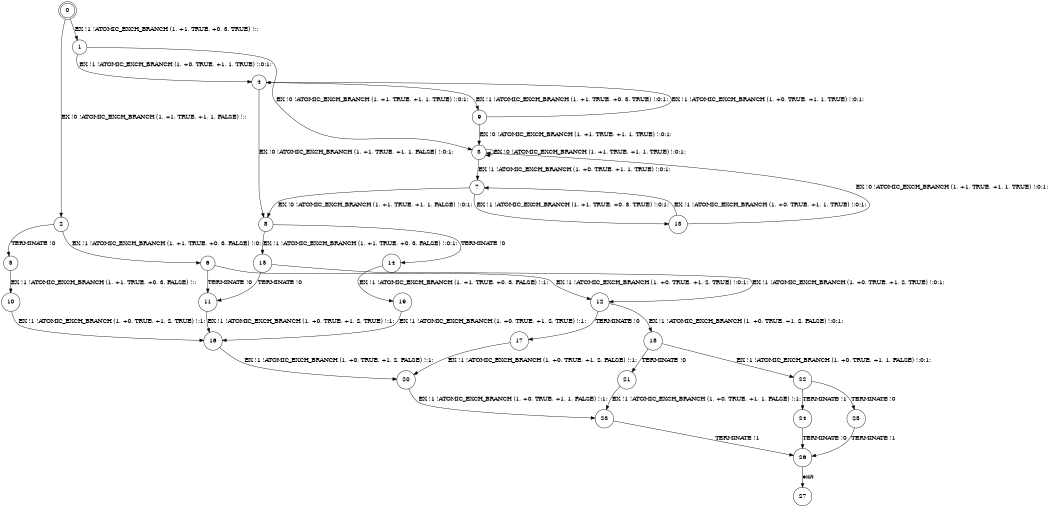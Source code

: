 digraph BCG {
size = "7, 10.5";
center = TRUE;
node [shape = circle];
0 [peripheries = 2];
0 -> 1 [label = "EX !1 !ATOMIC_EXCH_BRANCH (1, +1, TRUE, +0, 3, TRUE) !::"];
0 -> 2 [label = "EX !0 !ATOMIC_EXCH_BRANCH (1, +1, TRUE, +1, 1, FALSE) !::"];
1 -> 3 [label = "EX !0 !ATOMIC_EXCH_BRANCH (1, +1, TRUE, +1, 1, TRUE) !:0:1:"];
1 -> 4 [label = "EX !1 !ATOMIC_EXCH_BRANCH (1, +0, TRUE, +1, 1, TRUE) !:0:1:"];
2 -> 5 [label = "TERMINATE !0"];
2 -> 6 [label = "EX !1 !ATOMIC_EXCH_BRANCH (1, +1, TRUE, +0, 3, FALSE) !:0:"];
3 -> 7 [label = "EX !1 !ATOMIC_EXCH_BRANCH (1, +0, TRUE, +1, 1, TRUE) !:0:1:"];
3 -> 3 [label = "EX !0 !ATOMIC_EXCH_BRANCH (1, +1, TRUE, +1, 1, TRUE) !:0:1:"];
4 -> 8 [label = "EX !0 !ATOMIC_EXCH_BRANCH (1, +1, TRUE, +1, 1, FALSE) !:0:1:"];
4 -> 9 [label = "EX !1 !ATOMIC_EXCH_BRANCH (1, +1, TRUE, +0, 3, TRUE) !:0:1:"];
5 -> 10 [label = "EX !1 !ATOMIC_EXCH_BRANCH (1, +1, TRUE, +0, 3, FALSE) !::"];
6 -> 11 [label = "TERMINATE !0"];
6 -> 12 [label = "EX !1 !ATOMIC_EXCH_BRANCH (1, +0, TRUE, +1, 2, TRUE) !:0:1:"];
7 -> 13 [label = "EX !1 !ATOMIC_EXCH_BRANCH (1, +1, TRUE, +0, 3, TRUE) !:0:1:"];
7 -> 8 [label = "EX !0 !ATOMIC_EXCH_BRANCH (1, +1, TRUE, +1, 1, FALSE) !:0:1:"];
8 -> 14 [label = "TERMINATE !0"];
8 -> 15 [label = "EX !1 !ATOMIC_EXCH_BRANCH (1, +1, TRUE, +0, 3, FALSE) !:0:1:"];
9 -> 3 [label = "EX !0 !ATOMIC_EXCH_BRANCH (1, +1, TRUE, +1, 1, TRUE) !:0:1:"];
9 -> 4 [label = "EX !1 !ATOMIC_EXCH_BRANCH (1, +0, TRUE, +1, 1, TRUE) !:0:1:"];
10 -> 16 [label = "EX !1 !ATOMIC_EXCH_BRANCH (1, +0, TRUE, +1, 2, TRUE) !:1:"];
11 -> 16 [label = "EX !1 !ATOMIC_EXCH_BRANCH (1, +0, TRUE, +1, 2, TRUE) !:1:"];
12 -> 17 [label = "TERMINATE !0"];
12 -> 18 [label = "EX !1 !ATOMIC_EXCH_BRANCH (1, +0, TRUE, +1, 2, FALSE) !:0:1:"];
13 -> 7 [label = "EX !1 !ATOMIC_EXCH_BRANCH (1, +0, TRUE, +1, 1, TRUE) !:0:1:"];
13 -> 3 [label = "EX !0 !ATOMIC_EXCH_BRANCH (1, +1, TRUE, +1, 1, TRUE) !:0:1:"];
14 -> 19 [label = "EX !1 !ATOMIC_EXCH_BRANCH (1, +1, TRUE, +0, 3, FALSE) !:1:"];
15 -> 11 [label = "TERMINATE !0"];
15 -> 12 [label = "EX !1 !ATOMIC_EXCH_BRANCH (1, +0, TRUE, +1, 2, TRUE) !:0:1:"];
16 -> 20 [label = "EX !1 !ATOMIC_EXCH_BRANCH (1, +0, TRUE, +1, 2, FALSE) !:1:"];
17 -> 20 [label = "EX !1 !ATOMIC_EXCH_BRANCH (1, +0, TRUE, +1, 2, FALSE) !:1:"];
18 -> 21 [label = "TERMINATE !0"];
18 -> 22 [label = "EX !1 !ATOMIC_EXCH_BRANCH (1, +0, TRUE, +1, 1, FALSE) !:0:1:"];
19 -> 16 [label = "EX !1 !ATOMIC_EXCH_BRANCH (1, +0, TRUE, +1, 2, TRUE) !:1:"];
20 -> 23 [label = "EX !1 !ATOMIC_EXCH_BRANCH (1, +0, TRUE, +1, 1, FALSE) !:1:"];
21 -> 23 [label = "EX !1 !ATOMIC_EXCH_BRANCH (1, +0, TRUE, +1, 1, FALSE) !:1:"];
22 -> 24 [label = "TERMINATE !1"];
22 -> 25 [label = "TERMINATE !0"];
23 -> 26 [label = "TERMINATE !1"];
24 -> 26 [label = "TERMINATE !0"];
25 -> 26 [label = "TERMINATE !1"];
26 -> 27 [label = "exit"];
}
